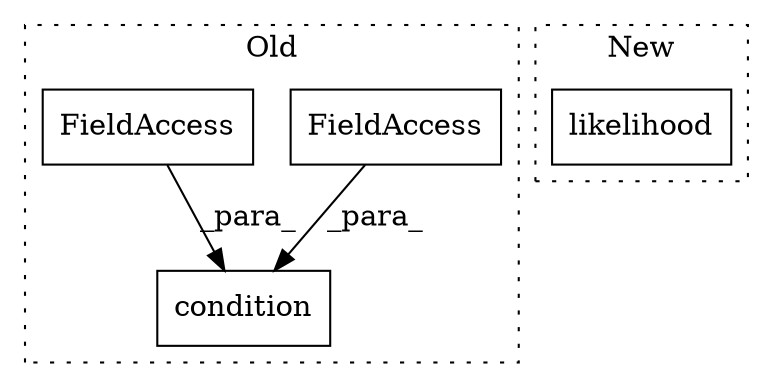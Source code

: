 digraph G {
subgraph cluster0 {
1 [label="condition" a="32" s="3801,3826" l="10,1" shape="box"];
3 [label="FieldAccess" a="22" s="3811" l="7" shape="box"];
4 [label="FieldAccess" a="22" s="3819" l="7" shape="box"];
label = "Old";
style="dotted";
}
subgraph cluster1 {
2 [label="likelihood" a="32" s="3585,3612" l="11,1" shape="box"];
label = "New";
style="dotted";
}
3 -> 1 [label="_para_"];
4 -> 1 [label="_para_"];
}
